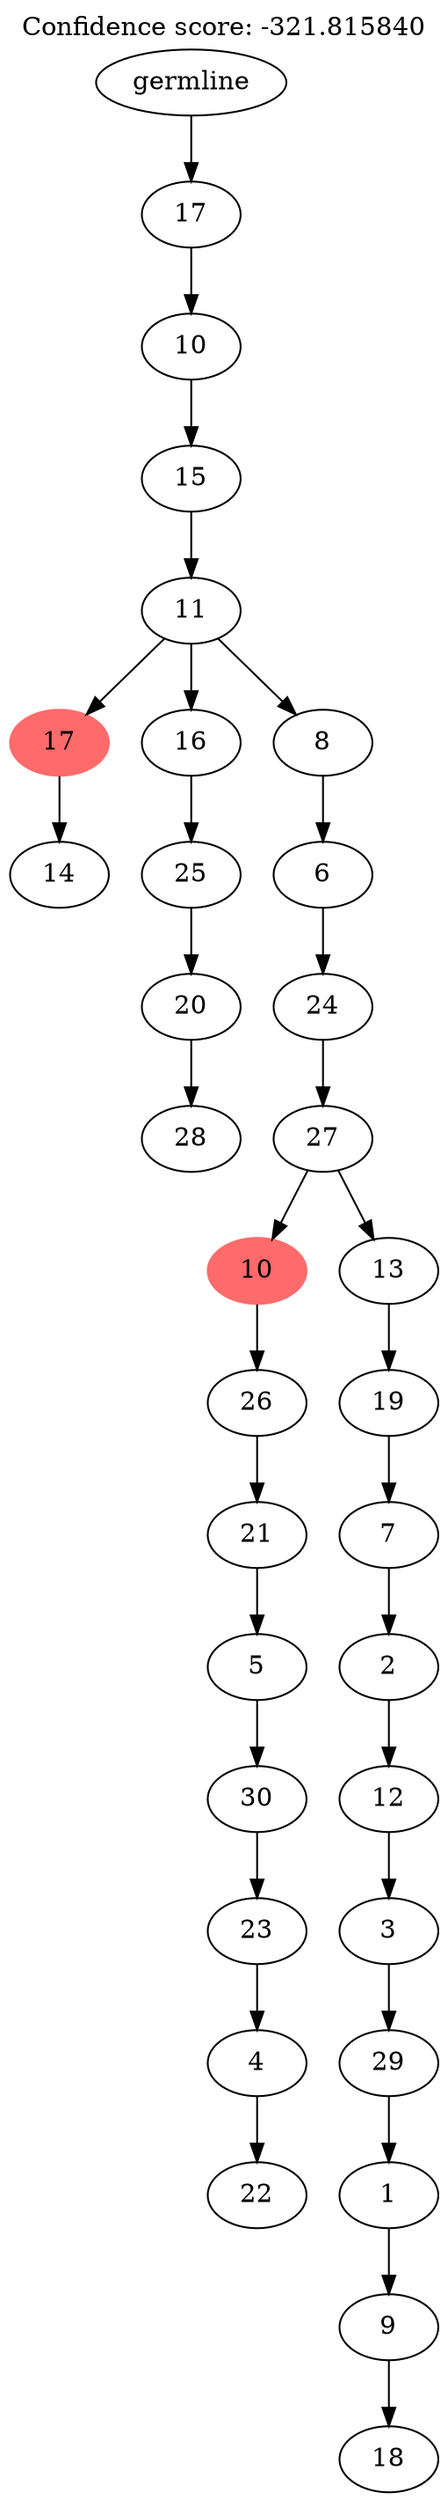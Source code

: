 digraph g {
	"31" -> "32";
	"32" [label="14"];
	"29" -> "30";
	"30" [label="28"];
	"28" -> "29";
	"29" [label="20"];
	"27" -> "28";
	"28" [label="25"];
	"25" -> "26";
	"26" [label="22"];
	"24" -> "25";
	"25" [label="4"];
	"23" -> "24";
	"24" [label="23"];
	"22" -> "23";
	"23" [label="30"];
	"21" -> "22";
	"22" [label="5"];
	"20" -> "21";
	"21" [label="21"];
	"19" -> "20";
	"20" [label="26"];
	"17" -> "18";
	"18" [label="18"];
	"16" -> "17";
	"17" [label="9"];
	"15" -> "16";
	"16" [label="1"];
	"14" -> "15";
	"15" [label="29"];
	"13" -> "14";
	"14" [label="3"];
	"12" -> "13";
	"13" [label="12"];
	"11" -> "12";
	"12" [label="2"];
	"10" -> "11";
	"11" [label="7"];
	"9" -> "10";
	"10" [label="19"];
	"8" -> "9";
	"9" [label="13"];
	"8" -> "19";
	"19" [color=indianred1, style=filled, label="10"];
	"7" -> "8";
	"8" [label="27"];
	"6" -> "7";
	"7" [label="24"];
	"5" -> "6";
	"6" [label="6"];
	"4" -> "5";
	"5" [label="8"];
	"4" -> "27";
	"27" [label="16"];
	"4" -> "31";
	"31" [color=indianred1, style=filled, label="17"];
	"3" -> "4";
	"4" [label="11"];
	"2" -> "3";
	"3" [label="15"];
	"1" -> "2";
	"2" [label="10"];
	"0" -> "1";
	"1" [label="17"];
	"0" [label="germline"];
	labelloc="t";
	label="Confidence score: -321.815840";
}
